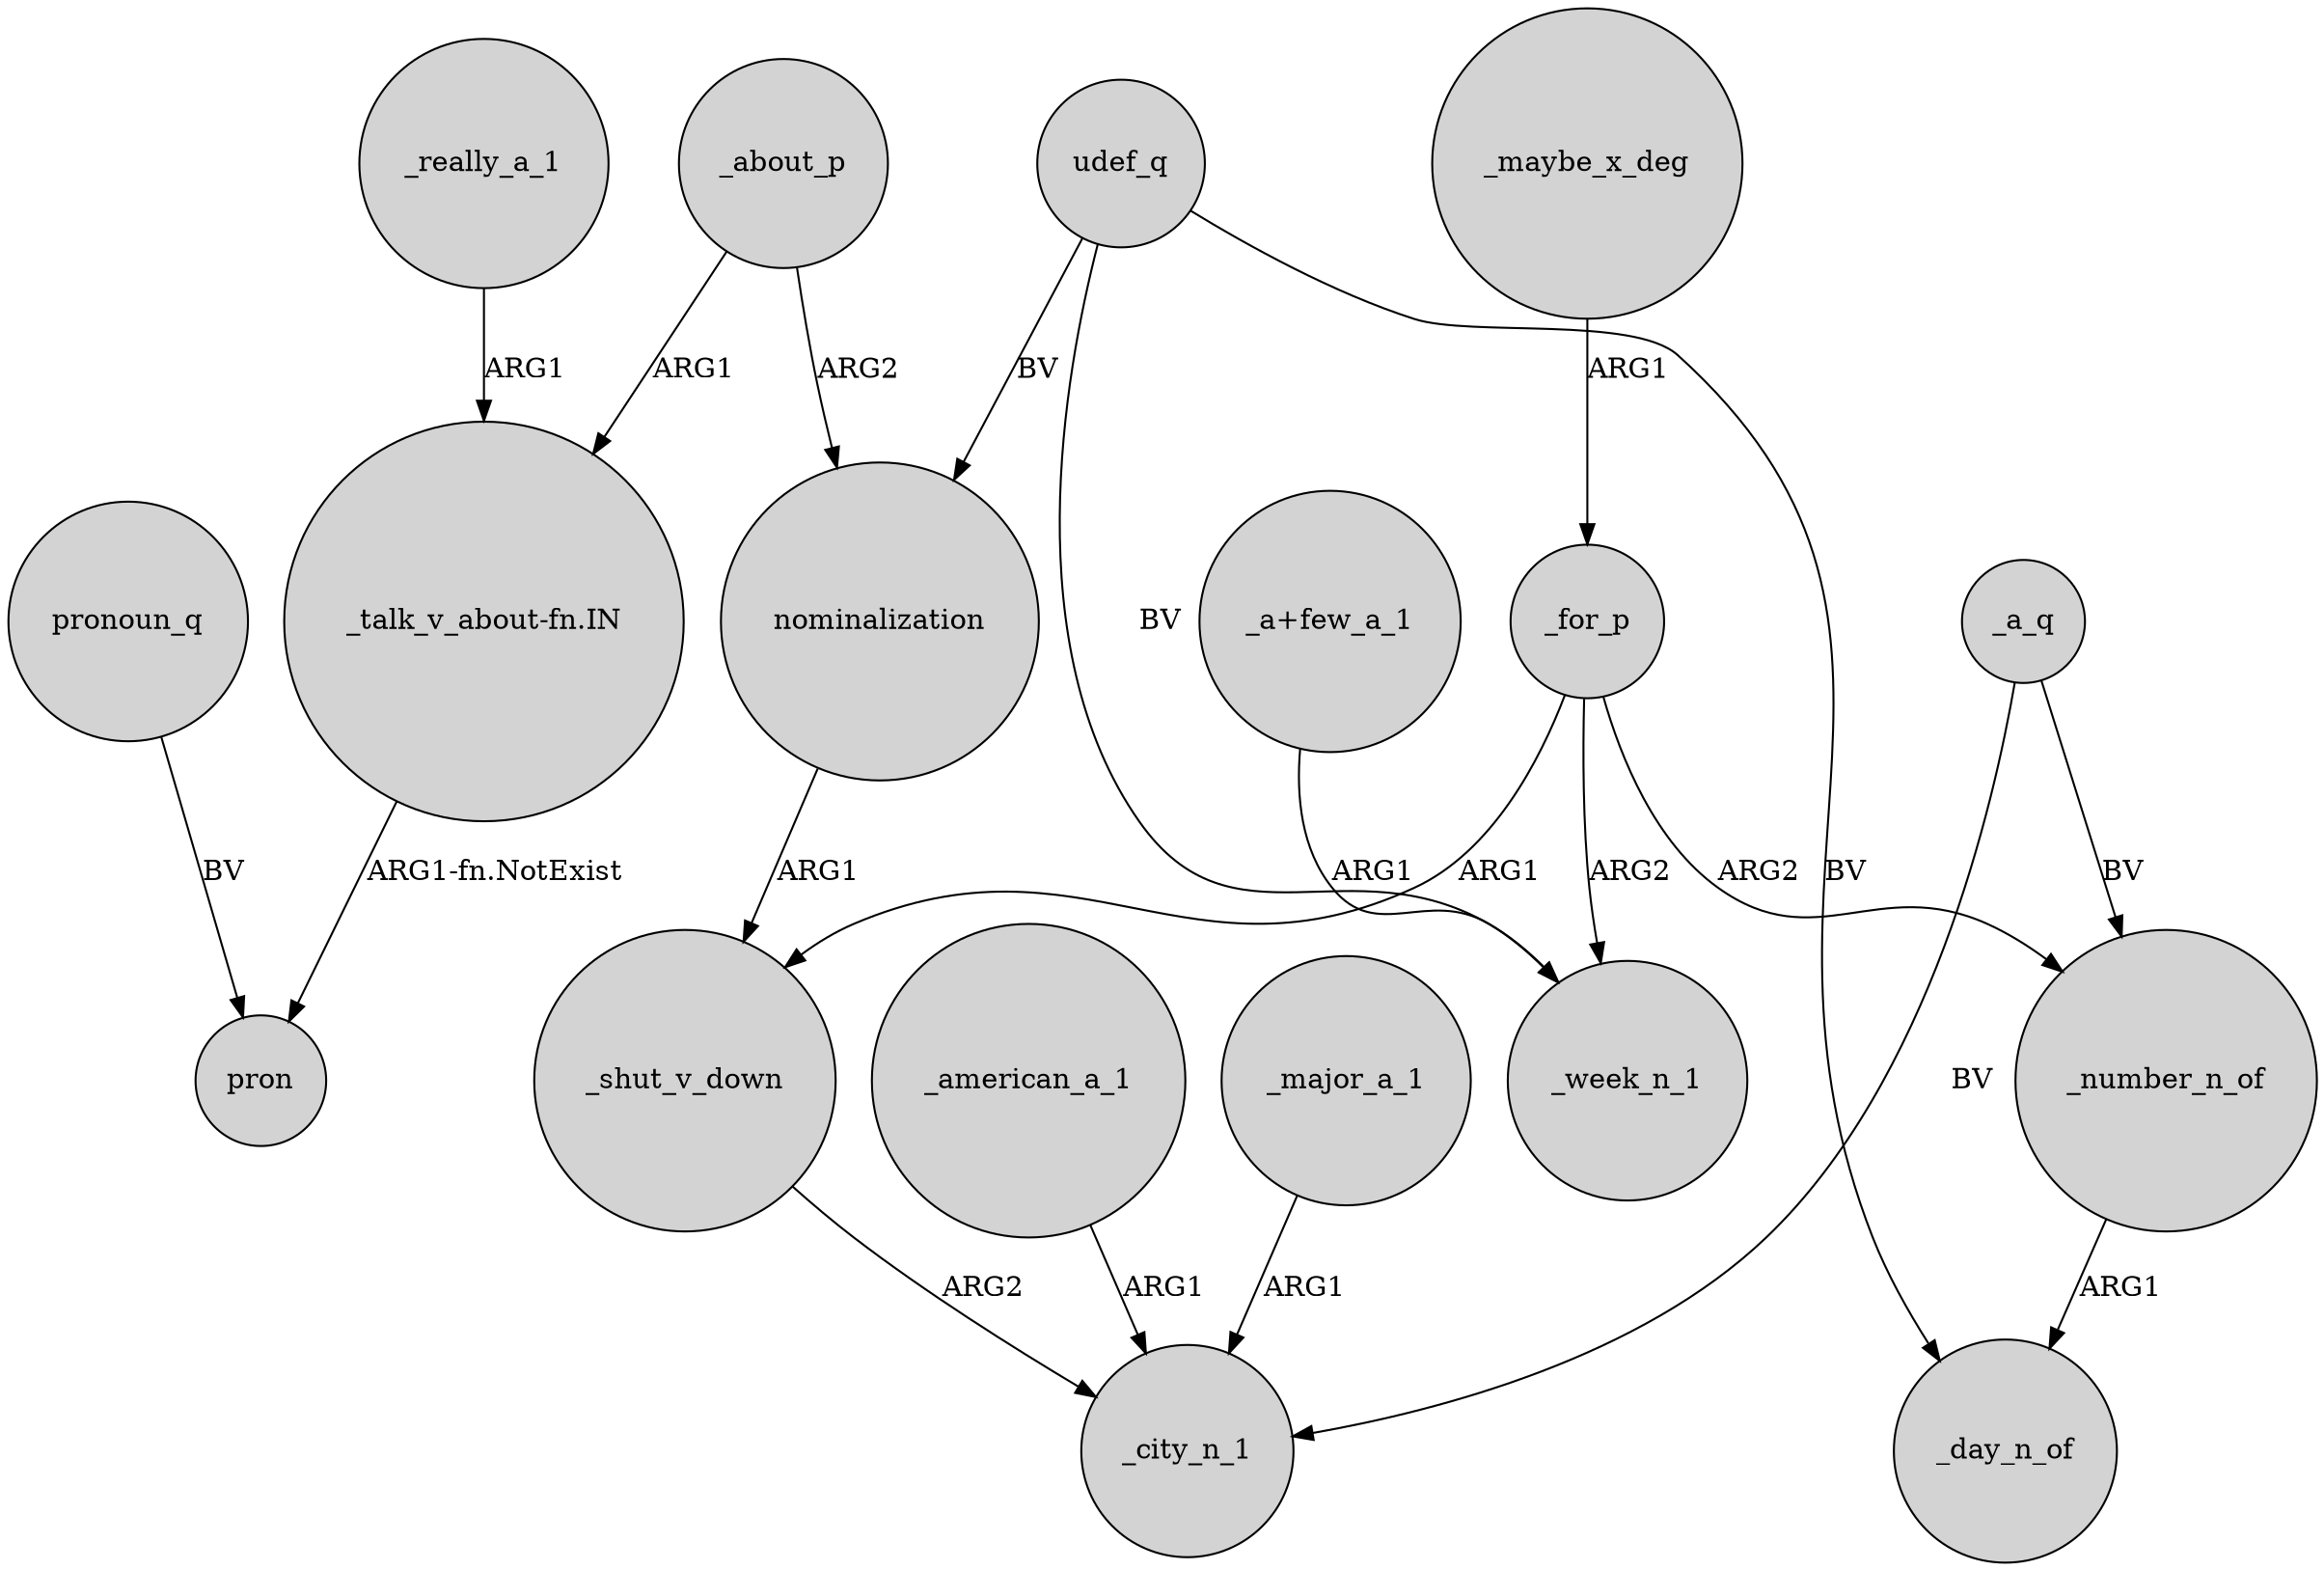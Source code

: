 digraph {
	node [shape=circle style=filled]
	_for_p -> _shut_v_down [label=ARG1]
	_about_p -> "_talk_v_about-fn.IN" [label=ARG1]
	_american_a_1 -> _city_n_1 [label=ARG1]
	_for_p -> _number_n_of [label=ARG2]
	_a_q -> _number_n_of [label=BV]
	_shut_v_down -> _city_n_1 [label=ARG2]
	_about_p -> nominalization [label=ARG2]
	udef_q -> _day_n_of [label=BV]
	pronoun_q -> pron [label=BV]
	"_a+few_a_1" -> _week_n_1 [label=ARG1]
	_for_p -> _week_n_1 [label=ARG2]
	udef_q -> _week_n_1 [label=BV]
	udef_q -> nominalization [label=BV]
	_major_a_1 -> _city_n_1 [label=ARG1]
	_really_a_1 -> "_talk_v_about-fn.IN" [label=ARG1]
	nominalization -> _shut_v_down [label=ARG1]
	_a_q -> _city_n_1 [label=BV]
	_maybe_x_deg -> _for_p [label=ARG1]
	_number_n_of -> _day_n_of [label=ARG1]
	"_talk_v_about-fn.IN" -> pron [label="ARG1-fn.NotExist"]
}
